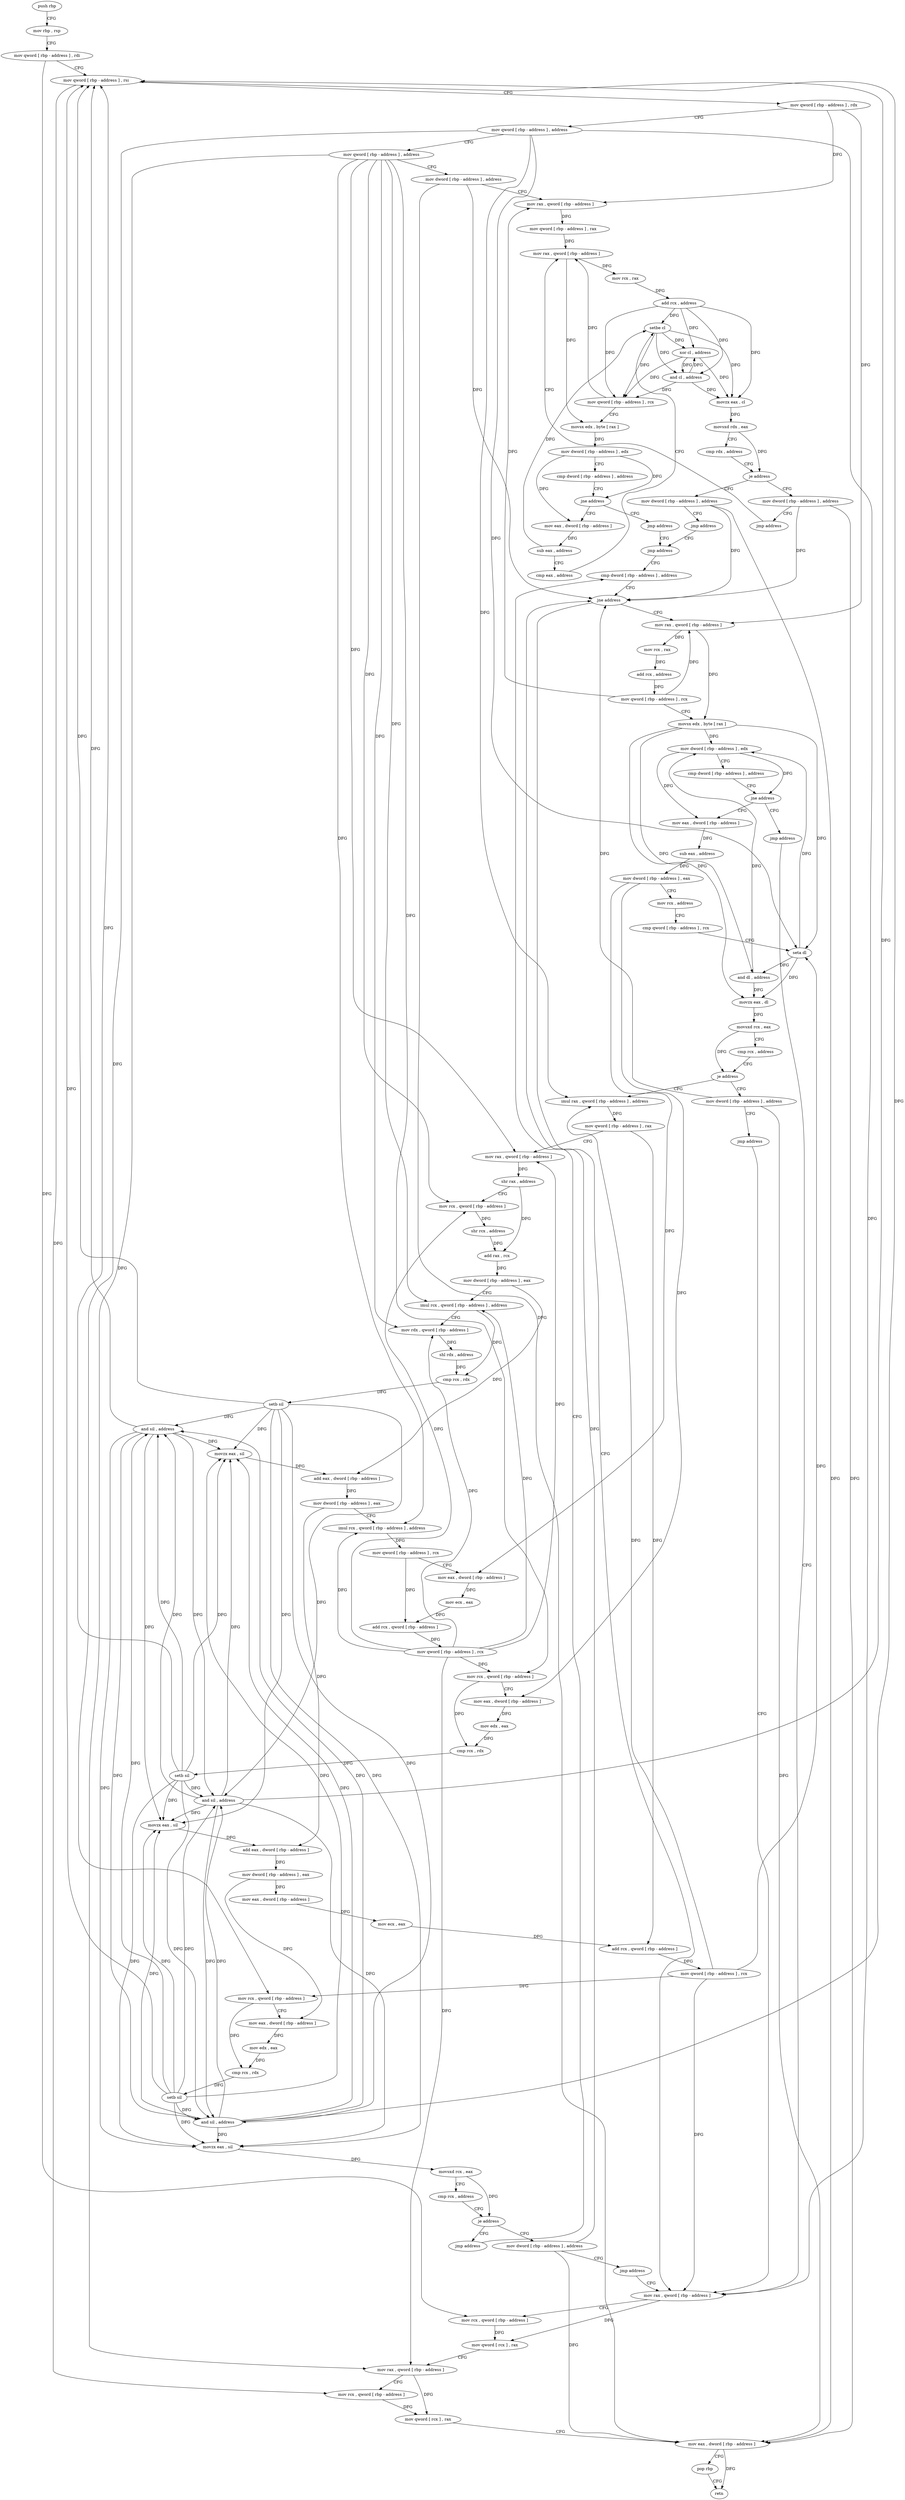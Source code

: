 digraph "func" {
"4205312" [label = "push rbp" ]
"4205313" [label = "mov rbp , rsp" ]
"4205316" [label = "mov qword [ rbp - address ] , rdi" ]
"4205320" [label = "mov qword [ rbp - address ] , rsi" ]
"4205324" [label = "mov qword [ rbp - address ] , rdx" ]
"4205328" [label = "mov qword [ rbp - address ] , address" ]
"4205336" [label = "mov qword [ rbp - address ] , address" ]
"4205344" [label = "mov dword [ rbp - address ] , address" ]
"4205351" [label = "mov rax , qword [ rbp - address ]" ]
"4205355" [label = "mov qword [ rbp - address ] , rax" ]
"4205359" [label = "mov rax , qword [ rbp - address ]" ]
"4205398" [label = "mov eax , dword [ rbp - address ]" ]
"4205401" [label = "sub eax , address" ]
"4205404" [label = "cmp eax , address" ]
"4205407" [label = "setbe cl" ]
"4205410" [label = "xor cl , address" ]
"4205413" [label = "and cl , address" ]
"4205416" [label = "movzx eax , cl" ]
"4205419" [label = "movsxd rdx , eax" ]
"4205422" [label = "cmp rdx , address" ]
"4205426" [label = "je address" ]
"4205444" [label = "mov dword [ rbp - address ] , address" ]
"4205432" [label = "mov dword [ rbp - address ] , address" ]
"4205393" [label = "jmp address" ]
"4205456" [label = "jmp address" ]
"4205451" [label = "jmp address" ]
"4205439" [label = "jmp address" ]
"4205461" [label = "cmp dword [ rbp - address ] , address" ]
"4205363" [label = "mov rcx , rax" ]
"4205366" [label = "add rcx , address" ]
"4205373" [label = "mov qword [ rbp - address ] , rcx" ]
"4205377" [label = "movsx edx , byte [ rax ]" ]
"4205380" [label = "mov dword [ rbp - address ] , edx" ]
"4205383" [label = "cmp dword [ rbp - address ] , address" ]
"4205387" [label = "jne address" ]
"4205465" [label = "jne address" ]
"4205760" [label = "mov rax , qword [ rbp - address ]" ]
"4205471" [label = "mov rax , qword [ rbp - address ]" ]
"4205764" [label = "mov rcx , qword [ rbp - address ]" ]
"4205768" [label = "mov qword [ rcx ] , rax" ]
"4205771" [label = "mov rax , qword [ rbp - address ]" ]
"4205775" [label = "mov rcx , qword [ rbp - address ]" ]
"4205779" [label = "mov qword [ rcx ] , rax" ]
"4205782" [label = "mov eax , dword [ rbp - address ]" ]
"4205785" [label = "pop rbp" ]
"4205786" [label = "retn" ]
"4205475" [label = "mov rcx , rax" ]
"4205478" [label = "add rcx , address" ]
"4205485" [label = "mov qword [ rbp - address ] , rcx" ]
"4205489" [label = "movsx edx , byte [ rax ]" ]
"4205492" [label = "mov dword [ rbp - address ] , edx" ]
"4205495" [label = "cmp dword [ rbp - address ] , address" ]
"4205499" [label = "jne address" ]
"4205510" [label = "mov eax , dword [ rbp - address ]" ]
"4205505" [label = "jmp address" ]
"4205513" [label = "sub eax , address" ]
"4205516" [label = "mov dword [ rbp - address ] , eax" ]
"4205519" [label = "mov rcx , address" ]
"4205529" [label = "cmp qword [ rbp - address ] , rcx" ]
"4205533" [label = "seta dl" ]
"4205536" [label = "and dl , address" ]
"4205539" [label = "movzx eax , dl" ]
"4205542" [label = "movsxd rcx , eax" ]
"4205545" [label = "cmp rcx , address" ]
"4205549" [label = "je address" ]
"4205567" [label = "imul rax , qword [ rbp - address ] , address" ]
"4205555" [label = "mov dword [ rbp - address ] , address" ]
"4205575" [label = "mov qword [ rbp - address ] , rax" ]
"4205579" [label = "mov rax , qword [ rbp - address ]" ]
"4205583" [label = "shr rax , address" ]
"4205587" [label = "mov rcx , qword [ rbp - address ]" ]
"4205591" [label = "shr rcx , address" ]
"4205595" [label = "add rax , rcx" ]
"4205598" [label = "mov dword [ rbp - address ] , eax" ]
"4205601" [label = "imul rcx , qword [ rbp - address ] , address" ]
"4205609" [label = "mov rdx , qword [ rbp - address ]" ]
"4205613" [label = "shl rdx , address" ]
"4205617" [label = "cmp rcx , rdx" ]
"4205620" [label = "setb sil" ]
"4205624" [label = "and sil , address" ]
"4205628" [label = "movzx eax , sil" ]
"4205632" [label = "add eax , dword [ rbp - address ]" ]
"4205635" [label = "mov dword [ rbp - address ] , eax" ]
"4205638" [label = "imul rcx , qword [ rbp - address ] , address" ]
"4205646" [label = "mov qword [ rbp - address ] , rcx" ]
"4205650" [label = "mov eax , dword [ rbp - address ]" ]
"4205653" [label = "mov ecx , eax" ]
"4205655" [label = "add rcx , qword [ rbp - address ]" ]
"4205659" [label = "mov qword [ rbp - address ] , rcx" ]
"4205663" [label = "mov rcx , qword [ rbp - address ]" ]
"4205667" [label = "mov eax , dword [ rbp - address ]" ]
"4205670" [label = "mov edx , eax" ]
"4205672" [label = "cmp rcx , rdx" ]
"4205675" [label = "setb sil" ]
"4205679" [label = "and sil , address" ]
"4205683" [label = "movzx eax , sil" ]
"4205687" [label = "add eax , dword [ rbp - address ]" ]
"4205690" [label = "mov dword [ rbp - address ] , eax" ]
"4205693" [label = "mov eax , dword [ rbp - address ]" ]
"4205696" [label = "mov ecx , eax" ]
"4205698" [label = "add rcx , qword [ rbp - address ]" ]
"4205702" [label = "mov qword [ rbp - address ] , rcx" ]
"4205706" [label = "mov rcx , qword [ rbp - address ]" ]
"4205710" [label = "mov eax , dword [ rbp - address ]" ]
"4205713" [label = "mov edx , eax" ]
"4205715" [label = "cmp rcx , rdx" ]
"4205718" [label = "setb sil" ]
"4205722" [label = "and sil , address" ]
"4205726" [label = "movzx eax , sil" ]
"4205730" [label = "movsxd rcx , eax" ]
"4205733" [label = "cmp rcx , address" ]
"4205737" [label = "je address" ]
"4205755" [label = "jmp address" ]
"4205743" [label = "mov dword [ rbp - address ] , address" ]
"4205562" [label = "jmp address" ]
"4205750" [label = "jmp address" ]
"4205312" -> "4205313" [ label = "CFG" ]
"4205313" -> "4205316" [ label = "CFG" ]
"4205316" -> "4205320" [ label = "CFG" ]
"4205316" -> "4205764" [ label = "DFG" ]
"4205320" -> "4205324" [ label = "CFG" ]
"4205320" -> "4205775" [ label = "DFG" ]
"4205324" -> "4205328" [ label = "CFG" ]
"4205324" -> "4205351" [ label = "DFG" ]
"4205324" -> "4205471" [ label = "DFG" ]
"4205328" -> "4205336" [ label = "CFG" ]
"4205328" -> "4205760" [ label = "DFG" ]
"4205328" -> "4205533" [ label = "DFG" ]
"4205328" -> "4205567" [ label = "DFG" ]
"4205328" -> "4205706" [ label = "DFG" ]
"4205336" -> "4205344" [ label = "CFG" ]
"4205336" -> "4205771" [ label = "DFG" ]
"4205336" -> "4205579" [ label = "DFG" ]
"4205336" -> "4205587" [ label = "DFG" ]
"4205336" -> "4205601" [ label = "DFG" ]
"4205336" -> "4205609" [ label = "DFG" ]
"4205336" -> "4205638" [ label = "DFG" ]
"4205336" -> "4205663" [ label = "DFG" ]
"4205344" -> "4205351" [ label = "CFG" ]
"4205344" -> "4205465" [ label = "DFG" ]
"4205344" -> "4205782" [ label = "DFG" ]
"4205351" -> "4205355" [ label = "DFG" ]
"4205355" -> "4205359" [ label = "DFG" ]
"4205359" -> "4205363" [ label = "DFG" ]
"4205359" -> "4205377" [ label = "DFG" ]
"4205398" -> "4205401" [ label = "DFG" ]
"4205401" -> "4205404" [ label = "CFG" ]
"4205401" -> "4205407" [ label = "DFG" ]
"4205404" -> "4205407" [ label = "CFG" ]
"4205407" -> "4205410" [ label = "DFG" ]
"4205407" -> "4205373" [ label = "DFG" ]
"4205407" -> "4205413" [ label = "DFG" ]
"4205407" -> "4205416" [ label = "DFG" ]
"4205410" -> "4205413" [ label = "DFG" ]
"4205410" -> "4205373" [ label = "DFG" ]
"4205410" -> "4205416" [ label = "DFG" ]
"4205413" -> "4205416" [ label = "DFG" ]
"4205413" -> "4205373" [ label = "DFG" ]
"4205413" -> "4205410" [ label = "DFG" ]
"4205416" -> "4205419" [ label = "DFG" ]
"4205419" -> "4205422" [ label = "CFG" ]
"4205419" -> "4205426" [ label = "DFG" ]
"4205422" -> "4205426" [ label = "CFG" ]
"4205426" -> "4205444" [ label = "CFG" ]
"4205426" -> "4205432" [ label = "CFG" ]
"4205444" -> "4205451" [ label = "CFG" ]
"4205444" -> "4205465" [ label = "DFG" ]
"4205444" -> "4205782" [ label = "DFG" ]
"4205432" -> "4205439" [ label = "CFG" ]
"4205432" -> "4205465" [ label = "DFG" ]
"4205432" -> "4205782" [ label = "DFG" ]
"4205393" -> "4205456" [ label = "CFG" ]
"4205456" -> "4205461" [ label = "CFG" ]
"4205451" -> "4205359" [ label = "CFG" ]
"4205439" -> "4205456" [ label = "CFG" ]
"4205461" -> "4205465" [ label = "CFG" ]
"4205363" -> "4205366" [ label = "DFG" ]
"4205366" -> "4205373" [ label = "DFG" ]
"4205366" -> "4205407" [ label = "DFG" ]
"4205366" -> "4205410" [ label = "DFG" ]
"4205366" -> "4205413" [ label = "DFG" ]
"4205366" -> "4205416" [ label = "DFG" ]
"4205373" -> "4205377" [ label = "CFG" ]
"4205373" -> "4205359" [ label = "DFG" ]
"4205377" -> "4205380" [ label = "DFG" ]
"4205380" -> "4205383" [ label = "CFG" ]
"4205380" -> "4205387" [ label = "DFG" ]
"4205380" -> "4205398" [ label = "DFG" ]
"4205383" -> "4205387" [ label = "CFG" ]
"4205387" -> "4205398" [ label = "CFG" ]
"4205387" -> "4205393" [ label = "CFG" ]
"4205465" -> "4205760" [ label = "CFG" ]
"4205465" -> "4205471" [ label = "CFG" ]
"4205760" -> "4205764" [ label = "CFG" ]
"4205760" -> "4205768" [ label = "DFG" ]
"4205471" -> "4205475" [ label = "DFG" ]
"4205471" -> "4205489" [ label = "DFG" ]
"4205764" -> "4205768" [ label = "DFG" ]
"4205768" -> "4205771" [ label = "CFG" ]
"4205771" -> "4205775" [ label = "CFG" ]
"4205771" -> "4205779" [ label = "DFG" ]
"4205775" -> "4205779" [ label = "DFG" ]
"4205779" -> "4205782" [ label = "CFG" ]
"4205782" -> "4205785" [ label = "CFG" ]
"4205782" -> "4205786" [ label = "DFG" ]
"4205785" -> "4205786" [ label = "CFG" ]
"4205475" -> "4205478" [ label = "DFG" ]
"4205478" -> "4205485" [ label = "DFG" ]
"4205485" -> "4205489" [ label = "CFG" ]
"4205485" -> "4205351" [ label = "DFG" ]
"4205485" -> "4205471" [ label = "DFG" ]
"4205489" -> "4205492" [ label = "DFG" ]
"4205489" -> "4205533" [ label = "DFG" ]
"4205489" -> "4205536" [ label = "DFG" ]
"4205489" -> "4205539" [ label = "DFG" ]
"4205492" -> "4205495" [ label = "CFG" ]
"4205492" -> "4205499" [ label = "DFG" ]
"4205492" -> "4205510" [ label = "DFG" ]
"4205495" -> "4205499" [ label = "CFG" ]
"4205499" -> "4205510" [ label = "CFG" ]
"4205499" -> "4205505" [ label = "CFG" ]
"4205510" -> "4205513" [ label = "DFG" ]
"4205505" -> "4205760" [ label = "CFG" ]
"4205513" -> "4205516" [ label = "DFG" ]
"4205516" -> "4205519" [ label = "CFG" ]
"4205516" -> "4205650" [ label = "DFG" ]
"4205516" -> "4205667" [ label = "DFG" ]
"4205519" -> "4205529" [ label = "CFG" ]
"4205529" -> "4205533" [ label = "CFG" ]
"4205533" -> "4205536" [ label = "DFG" ]
"4205533" -> "4205492" [ label = "DFG" ]
"4205533" -> "4205539" [ label = "DFG" ]
"4205536" -> "4205539" [ label = "DFG" ]
"4205536" -> "4205492" [ label = "DFG" ]
"4205539" -> "4205542" [ label = "DFG" ]
"4205542" -> "4205545" [ label = "CFG" ]
"4205542" -> "4205549" [ label = "DFG" ]
"4205545" -> "4205549" [ label = "CFG" ]
"4205549" -> "4205567" [ label = "CFG" ]
"4205549" -> "4205555" [ label = "CFG" ]
"4205567" -> "4205575" [ label = "DFG" ]
"4205555" -> "4205562" [ label = "CFG" ]
"4205555" -> "4205465" [ label = "DFG" ]
"4205555" -> "4205782" [ label = "DFG" ]
"4205575" -> "4205579" [ label = "CFG" ]
"4205575" -> "4205698" [ label = "DFG" ]
"4205579" -> "4205583" [ label = "DFG" ]
"4205583" -> "4205587" [ label = "CFG" ]
"4205583" -> "4205595" [ label = "DFG" ]
"4205587" -> "4205591" [ label = "DFG" ]
"4205591" -> "4205595" [ label = "DFG" ]
"4205595" -> "4205598" [ label = "DFG" ]
"4205598" -> "4205601" [ label = "CFG" ]
"4205598" -> "4205632" [ label = "DFG" ]
"4205601" -> "4205609" [ label = "CFG" ]
"4205601" -> "4205617" [ label = "DFG" ]
"4205609" -> "4205613" [ label = "DFG" ]
"4205613" -> "4205617" [ label = "DFG" ]
"4205617" -> "4205620" [ label = "DFG" ]
"4205620" -> "4205624" [ label = "DFG" ]
"4205620" -> "4205320" [ label = "DFG" ]
"4205620" -> "4205628" [ label = "DFG" ]
"4205620" -> "4205679" [ label = "DFG" ]
"4205620" -> "4205683" [ label = "DFG" ]
"4205620" -> "4205722" [ label = "DFG" ]
"4205620" -> "4205726" [ label = "DFG" ]
"4205624" -> "4205628" [ label = "DFG" ]
"4205624" -> "4205320" [ label = "DFG" ]
"4205624" -> "4205679" [ label = "DFG" ]
"4205624" -> "4205683" [ label = "DFG" ]
"4205624" -> "4205722" [ label = "DFG" ]
"4205624" -> "4205726" [ label = "DFG" ]
"4205628" -> "4205632" [ label = "DFG" ]
"4205632" -> "4205635" [ label = "DFG" ]
"4205635" -> "4205638" [ label = "CFG" ]
"4205635" -> "4205687" [ label = "DFG" ]
"4205638" -> "4205646" [ label = "DFG" ]
"4205646" -> "4205650" [ label = "CFG" ]
"4205646" -> "4205655" [ label = "DFG" ]
"4205650" -> "4205653" [ label = "DFG" ]
"4205653" -> "4205655" [ label = "DFG" ]
"4205655" -> "4205659" [ label = "DFG" ]
"4205659" -> "4205663" [ label = "DFG" ]
"4205659" -> "4205771" [ label = "DFG" ]
"4205659" -> "4205579" [ label = "DFG" ]
"4205659" -> "4205587" [ label = "DFG" ]
"4205659" -> "4205601" [ label = "DFG" ]
"4205659" -> "4205609" [ label = "DFG" ]
"4205659" -> "4205638" [ label = "DFG" ]
"4205663" -> "4205667" [ label = "CFG" ]
"4205663" -> "4205672" [ label = "DFG" ]
"4205667" -> "4205670" [ label = "DFG" ]
"4205670" -> "4205672" [ label = "DFG" ]
"4205672" -> "4205675" [ label = "DFG" ]
"4205675" -> "4205679" [ label = "DFG" ]
"4205675" -> "4205320" [ label = "DFG" ]
"4205675" -> "4205624" [ label = "DFG" ]
"4205675" -> "4205628" [ label = "DFG" ]
"4205675" -> "4205683" [ label = "DFG" ]
"4205675" -> "4205722" [ label = "DFG" ]
"4205675" -> "4205726" [ label = "DFG" ]
"4205679" -> "4205683" [ label = "DFG" ]
"4205679" -> "4205320" [ label = "DFG" ]
"4205679" -> "4205624" [ label = "DFG" ]
"4205679" -> "4205628" [ label = "DFG" ]
"4205679" -> "4205722" [ label = "DFG" ]
"4205679" -> "4205726" [ label = "DFG" ]
"4205683" -> "4205687" [ label = "DFG" ]
"4205687" -> "4205690" [ label = "DFG" ]
"4205690" -> "4205693" [ label = "DFG" ]
"4205690" -> "4205710" [ label = "DFG" ]
"4205693" -> "4205696" [ label = "DFG" ]
"4205696" -> "4205698" [ label = "DFG" ]
"4205698" -> "4205702" [ label = "DFG" ]
"4205702" -> "4205706" [ label = "DFG" ]
"4205702" -> "4205760" [ label = "DFG" ]
"4205702" -> "4205533" [ label = "DFG" ]
"4205702" -> "4205567" [ label = "DFG" ]
"4205706" -> "4205710" [ label = "CFG" ]
"4205706" -> "4205715" [ label = "DFG" ]
"4205710" -> "4205713" [ label = "DFG" ]
"4205713" -> "4205715" [ label = "DFG" ]
"4205715" -> "4205718" [ label = "DFG" ]
"4205718" -> "4205722" [ label = "DFG" ]
"4205718" -> "4205320" [ label = "DFG" ]
"4205718" -> "4205624" [ label = "DFG" ]
"4205718" -> "4205628" [ label = "DFG" ]
"4205718" -> "4205679" [ label = "DFG" ]
"4205718" -> "4205683" [ label = "DFG" ]
"4205718" -> "4205726" [ label = "DFG" ]
"4205722" -> "4205726" [ label = "DFG" ]
"4205722" -> "4205320" [ label = "DFG" ]
"4205722" -> "4205624" [ label = "DFG" ]
"4205722" -> "4205628" [ label = "DFG" ]
"4205722" -> "4205679" [ label = "DFG" ]
"4205722" -> "4205683" [ label = "DFG" ]
"4205726" -> "4205730" [ label = "DFG" ]
"4205730" -> "4205733" [ label = "CFG" ]
"4205730" -> "4205737" [ label = "DFG" ]
"4205733" -> "4205737" [ label = "CFG" ]
"4205737" -> "4205755" [ label = "CFG" ]
"4205737" -> "4205743" [ label = "CFG" ]
"4205755" -> "4205461" [ label = "CFG" ]
"4205743" -> "4205750" [ label = "CFG" ]
"4205743" -> "4205465" [ label = "DFG" ]
"4205743" -> "4205782" [ label = "DFG" ]
"4205562" -> "4205760" [ label = "CFG" ]
"4205750" -> "4205760" [ label = "CFG" ]
}
